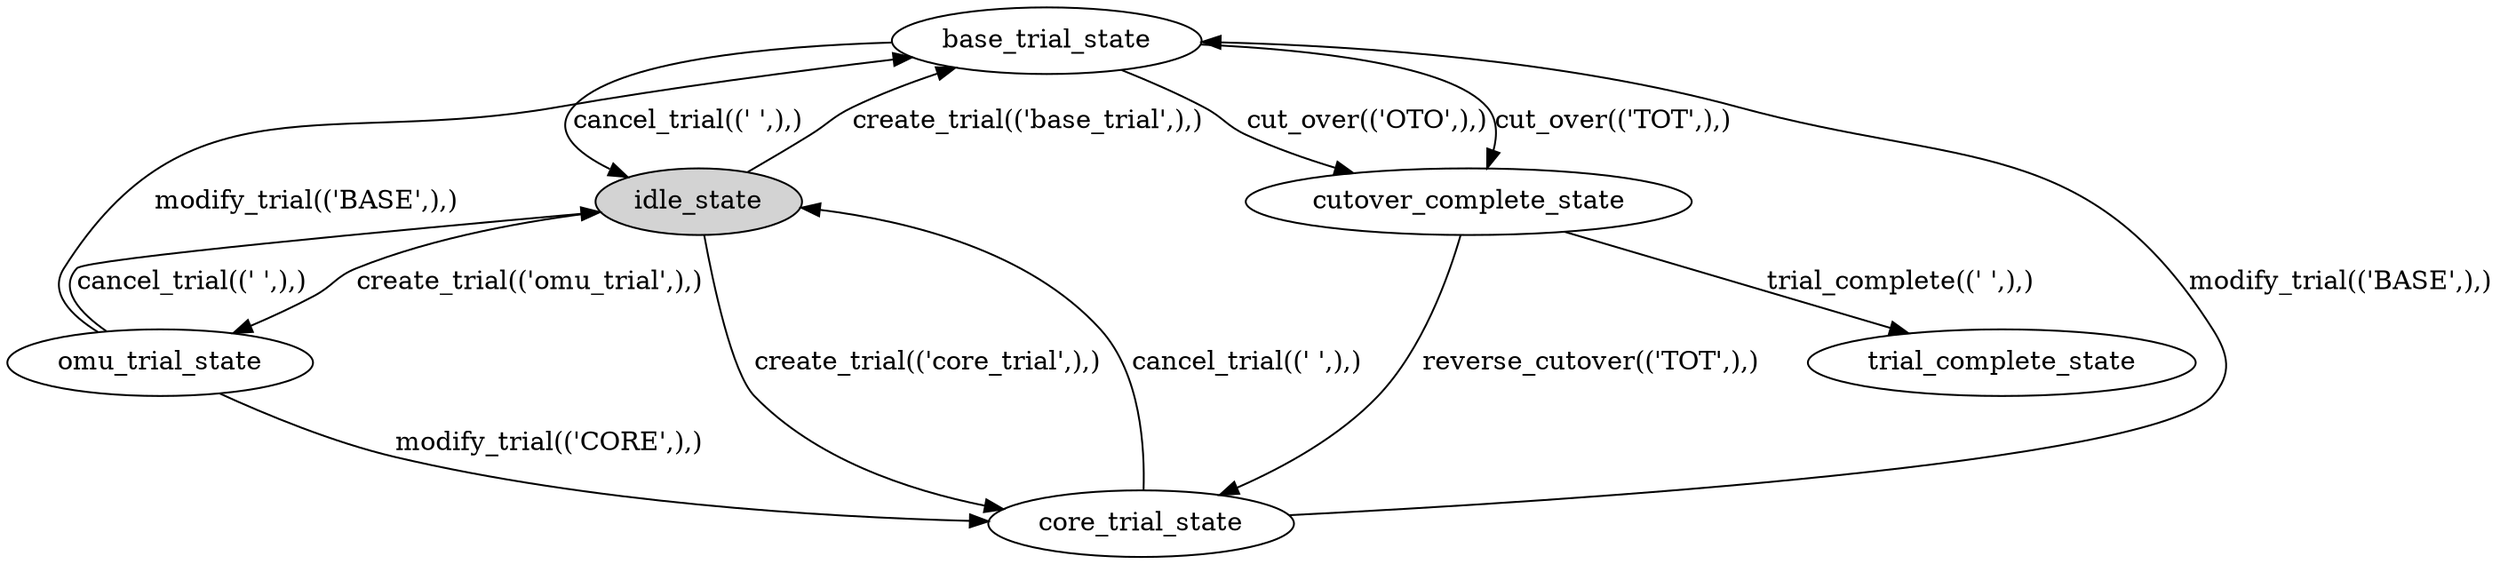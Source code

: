 digraph trial_state_machine_main_path {

  // Nodes
  base_trial_state [ style=filled, shape=ellipse, peripheries=1, fillcolor=white ]
  omu_trial_state [ style=filled, shape=ellipse, peripheries=1, fillcolor=white ]
  idle_state [ style=filled, shape=ellipse, peripheries=1, fillcolor=lightgray ]
  core_trial_state [ style=filled, shape=ellipse, peripheries=1, fillcolor=white ]
  trial_complete_state [ style=filled, shape=ellipse, peripheries=1, fillcolor=white ]
  cutover_complete_state [ style=filled, shape=ellipse, peripheries=1, fillcolor=white ]

  // Transitions
  idle_state -> omu_trial_state [ label="create_trial(('omu_trial',),)", tooltip="create_trial(('omu_trial',),)" ]
  idle_state -> core_trial_state [ label="create_trial(('core_trial',),)", tooltip="create_trial(('core_trial',),)" ]
  idle_state -> base_trial_state [ label="create_trial(('base_trial',),)", tooltip="create_trial(('base_trial',),)" ]
  omu_trial_state -> core_trial_state [ label="modify_trial(('CORE',),)", tooltip="modify_trial(('CORE',),)" ]
  omu_trial_state -> base_trial_state [ label="modify_trial(('BASE',),)", tooltip="modify_trial(('BASE',),)" ]
  omu_trial_state -> idle_state [ label="cancel_trial((' ',),)", tooltip="cancel_trial((' ',),)" ]
  core_trial_state -> base_trial_state [ label="modify_trial(('BASE',),)", tooltip="modify_trial(('BASE',),)" ]
  core_trial_state -> idle_state [ label="cancel_trial((' ',),)", tooltip="cancel_trial((' ',),)" ]
  base_trial_state -> idle_state [ label="cancel_trial((' ',),)", tooltip="cancel_trial((' ',),)" ]
  base_trial_state -> cutover_complete_state [ label="cut_over(('OTO',),)", tooltip="cut_over(('OTO',),)" ]
  base_trial_state -> cutover_complete_state [ label="cut_over(('TOT',),)", tooltip="cut_over(('TOT',),)" ]
  cutover_complete_state -> trial_complete_state [ label="trial_complete((' ',),)", tooltip="trial_complete((' ',),)" ]
  cutover_complete_state -> core_trial_state [ label="reverse_cutover(('TOT',),)", tooltip="reverse_cutover(('TOT',),)" ]
}
